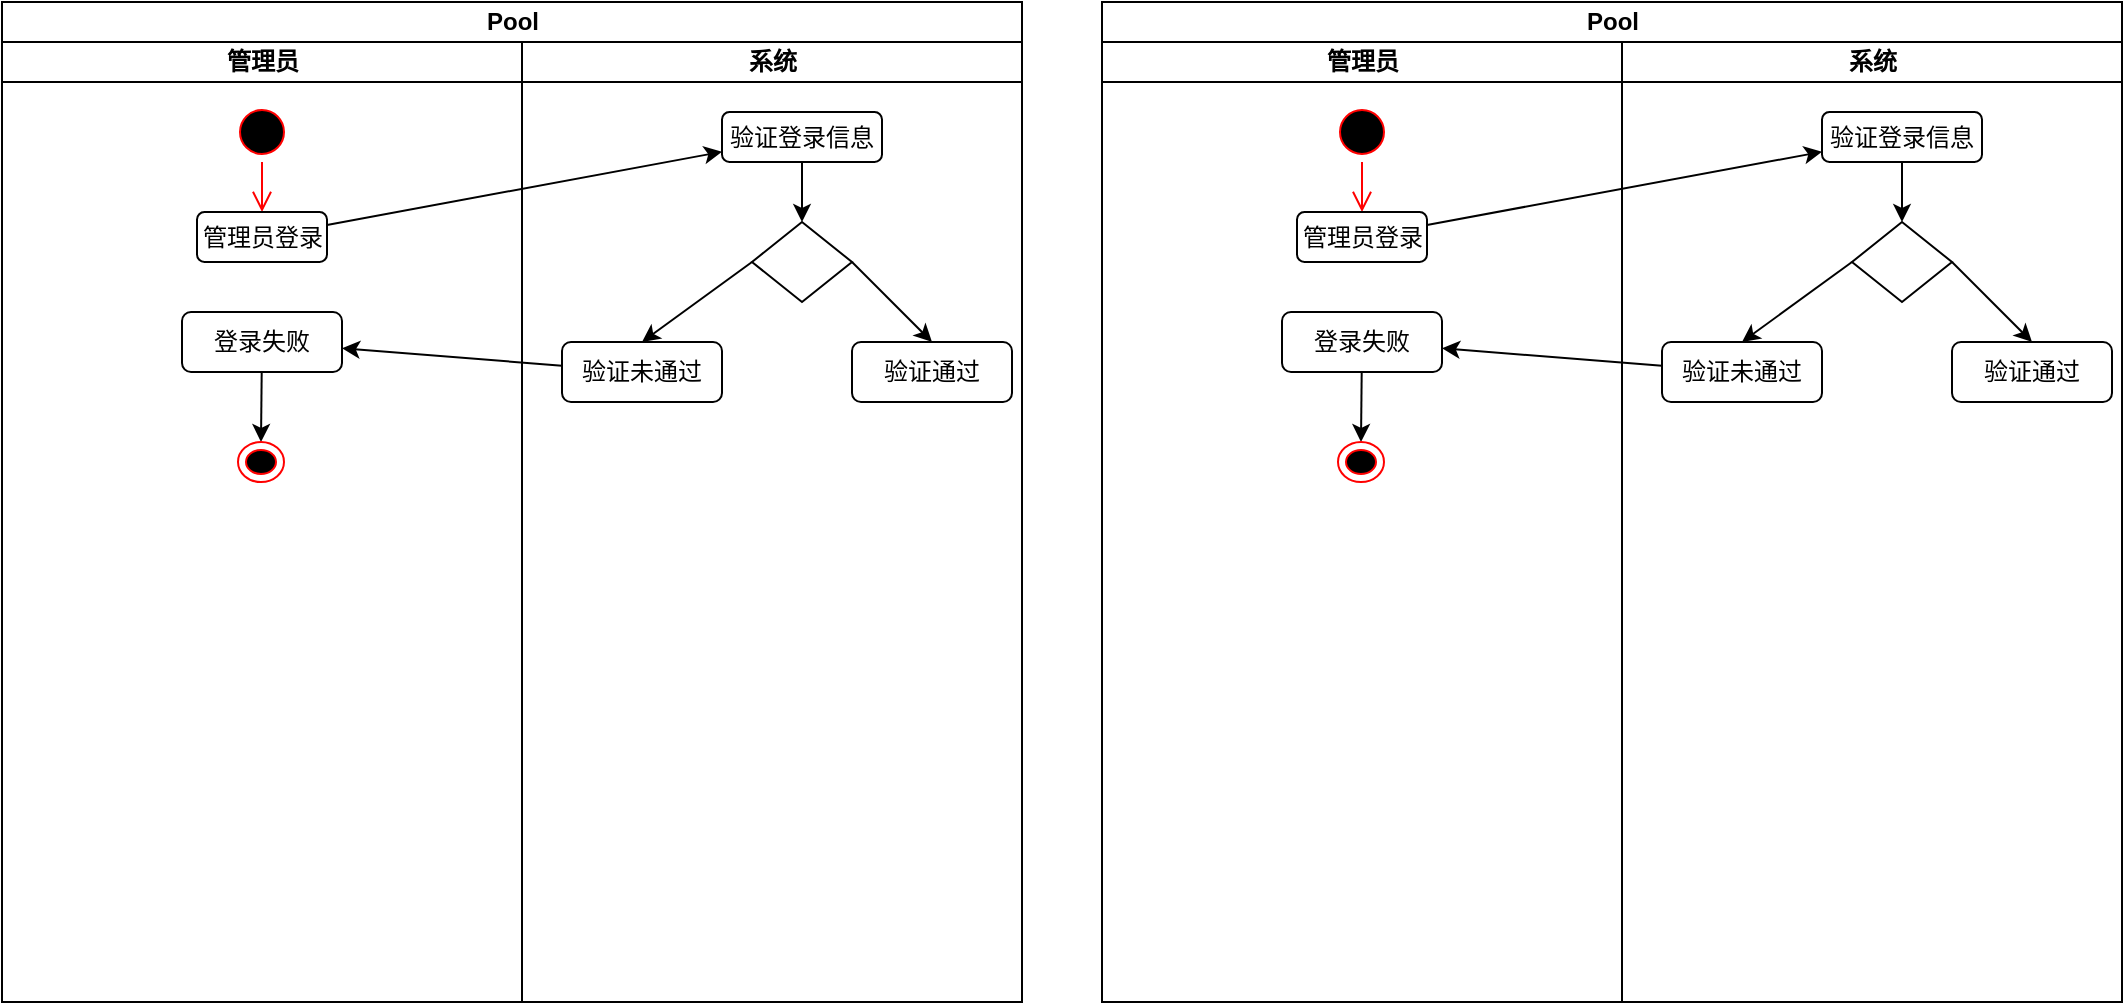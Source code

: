 <mxfile version="10.5.9" type="github"><diagram id="I7_BzBxHSZPmCeeCtTsC" name="Page-1"><mxGraphModel dx="1158" dy="-403" grid="1" gridSize="10" guides="1" tooltips="1" connect="1" arrows="1" fold="1" page="1" pageScale="1" pageWidth="1000" pageHeight="1169" math="0" shadow="0"><root><mxCell id="0"/><mxCell id="1" parent="0"/><mxCell id="3KK-kaDNYr56Siue0PwI-1" value="Pool" style="swimlane;html=1;childLayout=stackLayout;resizeParent=1;resizeParentMax=0;startSize=20;" vertex="1" parent="1"><mxGeometry x="20" y="1200" width="510" height="500" as="geometry"/></mxCell><mxCell id="3KK-kaDNYr56Siue0PwI-2" value="管理员" style="swimlane;html=1;startSize=20;" vertex="1" parent="3KK-kaDNYr56Siue0PwI-1"><mxGeometry y="20" width="260" height="480" as="geometry"/></mxCell><mxCell id="3KK-kaDNYr56Siue0PwI-3" value="" style="ellipse;html=1;shape=startState;fillColor=#000000;strokeColor=#ff0000;" vertex="1" parent="3KK-kaDNYr56Siue0PwI-2"><mxGeometry x="115" y="30" width="30" height="30" as="geometry"/></mxCell><mxCell id="3KK-kaDNYr56Siue0PwI-4" value="" style="html=1;verticalAlign=bottom;endArrow=open;endSize=8;strokeColor=#ff0000;entryX=0.5;entryY=0;entryDx=0;entryDy=0;" edge="1" parent="3KK-kaDNYr56Siue0PwI-2" source="3KK-kaDNYr56Siue0PwI-3" target="3KK-kaDNYr56Siue0PwI-5"><mxGeometry relative="1" as="geometry"><mxPoint x="130" y="120" as="targetPoint"/></mxGeometry></mxCell><mxCell id="3KK-kaDNYr56Siue0PwI-5" value="管理员登录" style="rounded=1;whiteSpace=wrap;html=1;" vertex="1" parent="3KK-kaDNYr56Siue0PwI-2"><mxGeometry x="97.5" y="85" width="65" height="25" as="geometry"/></mxCell><mxCell id="3KK-kaDNYr56Siue0PwI-6" style="edgeStyle=none;rounded=0;orthogonalLoop=1;jettySize=auto;html=1;entryX=0.5;entryY=0;entryDx=0;entryDy=0;" edge="1" parent="3KK-kaDNYr56Siue0PwI-2" source="3KK-kaDNYr56Siue0PwI-7" target="3KK-kaDNYr56Siue0PwI-8"><mxGeometry relative="1" as="geometry"/></mxCell><mxCell id="3KK-kaDNYr56Siue0PwI-7" value="登录失败" style="rounded=1;whiteSpace=wrap;html=1;" vertex="1" parent="3KK-kaDNYr56Siue0PwI-2"><mxGeometry x="90" y="135" width="80" height="30" as="geometry"/></mxCell><mxCell id="3KK-kaDNYr56Siue0PwI-8" value="" style="ellipse;html=1;shape=endState;fillColor=#000000;strokeColor=#ff0000;" vertex="1" parent="3KK-kaDNYr56Siue0PwI-2"><mxGeometry x="118" y="200" width="23" height="20" as="geometry"/></mxCell><mxCell id="3KK-kaDNYr56Siue0PwI-9" value="" style="edgeStyle=none;rounded=0;orthogonalLoop=1;jettySize=auto;html=1;" edge="1" parent="3KK-kaDNYr56Siue0PwI-1" source="3KK-kaDNYr56Siue0PwI-5" target="3KK-kaDNYr56Siue0PwI-12"><mxGeometry relative="1" as="geometry"/></mxCell><mxCell id="3KK-kaDNYr56Siue0PwI-10" value="系统" style="swimlane;html=1;startSize=20;" vertex="1" parent="3KK-kaDNYr56Siue0PwI-1"><mxGeometry x="260" y="20" width="250" height="480" as="geometry"/></mxCell><mxCell id="3KK-kaDNYr56Siue0PwI-11" style="edgeStyle=none;rounded=0;orthogonalLoop=1;jettySize=auto;html=1;" edge="1" parent="3KK-kaDNYr56Siue0PwI-10" source="3KK-kaDNYr56Siue0PwI-12" target="3KK-kaDNYr56Siue0PwI-15"><mxGeometry relative="1" as="geometry"/></mxCell><mxCell id="3KK-kaDNYr56Siue0PwI-12" value="验证登录信息" style="rounded=1;whiteSpace=wrap;html=1;" vertex="1" parent="3KK-kaDNYr56Siue0PwI-10"><mxGeometry x="100" y="35" width="80" height="25" as="geometry"/></mxCell><mxCell id="3KK-kaDNYr56Siue0PwI-13" style="edgeStyle=none;rounded=0;orthogonalLoop=1;jettySize=auto;html=1;exitX=0;exitY=0.5;exitDx=0;exitDy=0;entryX=0.5;entryY=0;entryDx=0;entryDy=0;" edge="1" parent="3KK-kaDNYr56Siue0PwI-10" source="3KK-kaDNYr56Siue0PwI-15" target="3KK-kaDNYr56Siue0PwI-16"><mxGeometry relative="1" as="geometry"/></mxCell><mxCell id="3KK-kaDNYr56Siue0PwI-14" style="edgeStyle=none;rounded=0;orthogonalLoop=1;jettySize=auto;html=1;exitX=1;exitY=0.5;exitDx=0;exitDy=0;entryX=0.5;entryY=0;entryDx=0;entryDy=0;" edge="1" parent="3KK-kaDNYr56Siue0PwI-10" source="3KK-kaDNYr56Siue0PwI-15" target="3KK-kaDNYr56Siue0PwI-17"><mxGeometry relative="1" as="geometry"/></mxCell><mxCell id="3KK-kaDNYr56Siue0PwI-15" value="" style="rhombus;whiteSpace=wrap;html=1;" vertex="1" parent="3KK-kaDNYr56Siue0PwI-10"><mxGeometry x="115" y="90" width="50" height="40" as="geometry"/></mxCell><mxCell id="3KK-kaDNYr56Siue0PwI-16" value="验证未通过" style="rounded=1;whiteSpace=wrap;html=1;" vertex="1" parent="3KK-kaDNYr56Siue0PwI-10"><mxGeometry x="20" y="150" width="80" height="30" as="geometry"/></mxCell><mxCell id="3KK-kaDNYr56Siue0PwI-17" value="验证通过" style="rounded=1;whiteSpace=wrap;html=1;" vertex="1" parent="3KK-kaDNYr56Siue0PwI-10"><mxGeometry x="165" y="150" width="80" height="30" as="geometry"/></mxCell><mxCell id="3KK-kaDNYr56Siue0PwI-18" style="edgeStyle=none;rounded=0;orthogonalLoop=1;jettySize=auto;html=1;" edge="1" parent="3KK-kaDNYr56Siue0PwI-1" source="3KK-kaDNYr56Siue0PwI-16" target="3KK-kaDNYr56Siue0PwI-7"><mxGeometry relative="1" as="geometry"/></mxCell><mxCell id="3KK-kaDNYr56Siue0PwI-19" value="Pool" style="swimlane;html=1;childLayout=stackLayout;resizeParent=1;resizeParentMax=0;startSize=20;" vertex="1" parent="1"><mxGeometry x="570" y="1200" width="510" height="500" as="geometry"/></mxCell><mxCell id="3KK-kaDNYr56Siue0PwI-20" value="管理员" style="swimlane;html=1;startSize=20;" vertex="1" parent="3KK-kaDNYr56Siue0PwI-19"><mxGeometry y="20" width="260" height="480" as="geometry"/></mxCell><mxCell id="3KK-kaDNYr56Siue0PwI-21" value="" style="ellipse;html=1;shape=startState;fillColor=#000000;strokeColor=#ff0000;" vertex="1" parent="3KK-kaDNYr56Siue0PwI-20"><mxGeometry x="115" y="30" width="30" height="30" as="geometry"/></mxCell><mxCell id="3KK-kaDNYr56Siue0PwI-22" value="" style="html=1;verticalAlign=bottom;endArrow=open;endSize=8;strokeColor=#ff0000;entryX=0.5;entryY=0;entryDx=0;entryDy=0;" edge="1" parent="3KK-kaDNYr56Siue0PwI-20" source="3KK-kaDNYr56Siue0PwI-21" target="3KK-kaDNYr56Siue0PwI-23"><mxGeometry relative="1" as="geometry"><mxPoint x="130" y="120" as="targetPoint"/></mxGeometry></mxCell><mxCell id="3KK-kaDNYr56Siue0PwI-23" value="管理员登录" style="rounded=1;whiteSpace=wrap;html=1;" vertex="1" parent="3KK-kaDNYr56Siue0PwI-20"><mxGeometry x="97.5" y="85" width="65" height="25" as="geometry"/></mxCell><mxCell id="3KK-kaDNYr56Siue0PwI-24" style="edgeStyle=none;rounded=0;orthogonalLoop=1;jettySize=auto;html=1;entryX=0.5;entryY=0;entryDx=0;entryDy=0;" edge="1" parent="3KK-kaDNYr56Siue0PwI-20" source="3KK-kaDNYr56Siue0PwI-25" target="3KK-kaDNYr56Siue0PwI-26"><mxGeometry relative="1" as="geometry"/></mxCell><mxCell id="3KK-kaDNYr56Siue0PwI-25" value="登录失败" style="rounded=1;whiteSpace=wrap;html=1;" vertex="1" parent="3KK-kaDNYr56Siue0PwI-20"><mxGeometry x="90" y="135" width="80" height="30" as="geometry"/></mxCell><mxCell id="3KK-kaDNYr56Siue0PwI-26" value="" style="ellipse;html=1;shape=endState;fillColor=#000000;strokeColor=#ff0000;" vertex="1" parent="3KK-kaDNYr56Siue0PwI-20"><mxGeometry x="118" y="200" width="23" height="20" as="geometry"/></mxCell><mxCell id="3KK-kaDNYr56Siue0PwI-27" value="" style="edgeStyle=none;rounded=0;orthogonalLoop=1;jettySize=auto;html=1;" edge="1" parent="3KK-kaDNYr56Siue0PwI-19" source="3KK-kaDNYr56Siue0PwI-23" target="3KK-kaDNYr56Siue0PwI-30"><mxGeometry relative="1" as="geometry"/></mxCell><mxCell id="3KK-kaDNYr56Siue0PwI-28" value="系统" style="swimlane;html=1;startSize=20;" vertex="1" parent="3KK-kaDNYr56Siue0PwI-19"><mxGeometry x="260" y="20" width="250" height="480" as="geometry"/></mxCell><mxCell id="3KK-kaDNYr56Siue0PwI-29" style="edgeStyle=none;rounded=0;orthogonalLoop=1;jettySize=auto;html=1;" edge="1" parent="3KK-kaDNYr56Siue0PwI-28" source="3KK-kaDNYr56Siue0PwI-30" target="3KK-kaDNYr56Siue0PwI-33"><mxGeometry relative="1" as="geometry"/></mxCell><mxCell id="3KK-kaDNYr56Siue0PwI-30" value="验证登录信息" style="rounded=1;whiteSpace=wrap;html=1;" vertex="1" parent="3KK-kaDNYr56Siue0PwI-28"><mxGeometry x="100" y="35" width="80" height="25" as="geometry"/></mxCell><mxCell id="3KK-kaDNYr56Siue0PwI-31" style="edgeStyle=none;rounded=0;orthogonalLoop=1;jettySize=auto;html=1;exitX=0;exitY=0.5;exitDx=0;exitDy=0;entryX=0.5;entryY=0;entryDx=0;entryDy=0;" edge="1" parent="3KK-kaDNYr56Siue0PwI-28" source="3KK-kaDNYr56Siue0PwI-33" target="3KK-kaDNYr56Siue0PwI-34"><mxGeometry relative="1" as="geometry"/></mxCell><mxCell id="3KK-kaDNYr56Siue0PwI-32" style="edgeStyle=none;rounded=0;orthogonalLoop=1;jettySize=auto;html=1;exitX=1;exitY=0.5;exitDx=0;exitDy=0;entryX=0.5;entryY=0;entryDx=0;entryDy=0;" edge="1" parent="3KK-kaDNYr56Siue0PwI-28" source="3KK-kaDNYr56Siue0PwI-33" target="3KK-kaDNYr56Siue0PwI-35"><mxGeometry relative="1" as="geometry"/></mxCell><mxCell id="3KK-kaDNYr56Siue0PwI-33" value="" style="rhombus;whiteSpace=wrap;html=1;" vertex="1" parent="3KK-kaDNYr56Siue0PwI-28"><mxGeometry x="115" y="90" width="50" height="40" as="geometry"/></mxCell><mxCell id="3KK-kaDNYr56Siue0PwI-34" value="验证未通过" style="rounded=1;whiteSpace=wrap;html=1;" vertex="1" parent="3KK-kaDNYr56Siue0PwI-28"><mxGeometry x="20" y="150" width="80" height="30" as="geometry"/></mxCell><mxCell id="3KK-kaDNYr56Siue0PwI-35" value="验证通过" style="rounded=1;whiteSpace=wrap;html=1;" vertex="1" parent="3KK-kaDNYr56Siue0PwI-28"><mxGeometry x="165" y="150" width="80" height="30" as="geometry"/></mxCell><mxCell id="3KK-kaDNYr56Siue0PwI-36" style="edgeStyle=none;rounded=0;orthogonalLoop=1;jettySize=auto;html=1;" edge="1" parent="3KK-kaDNYr56Siue0PwI-19" source="3KK-kaDNYr56Siue0PwI-34" target="3KK-kaDNYr56Siue0PwI-25"><mxGeometry relative="1" as="geometry"/></mxCell></root></mxGraphModel></diagram></mxfile>